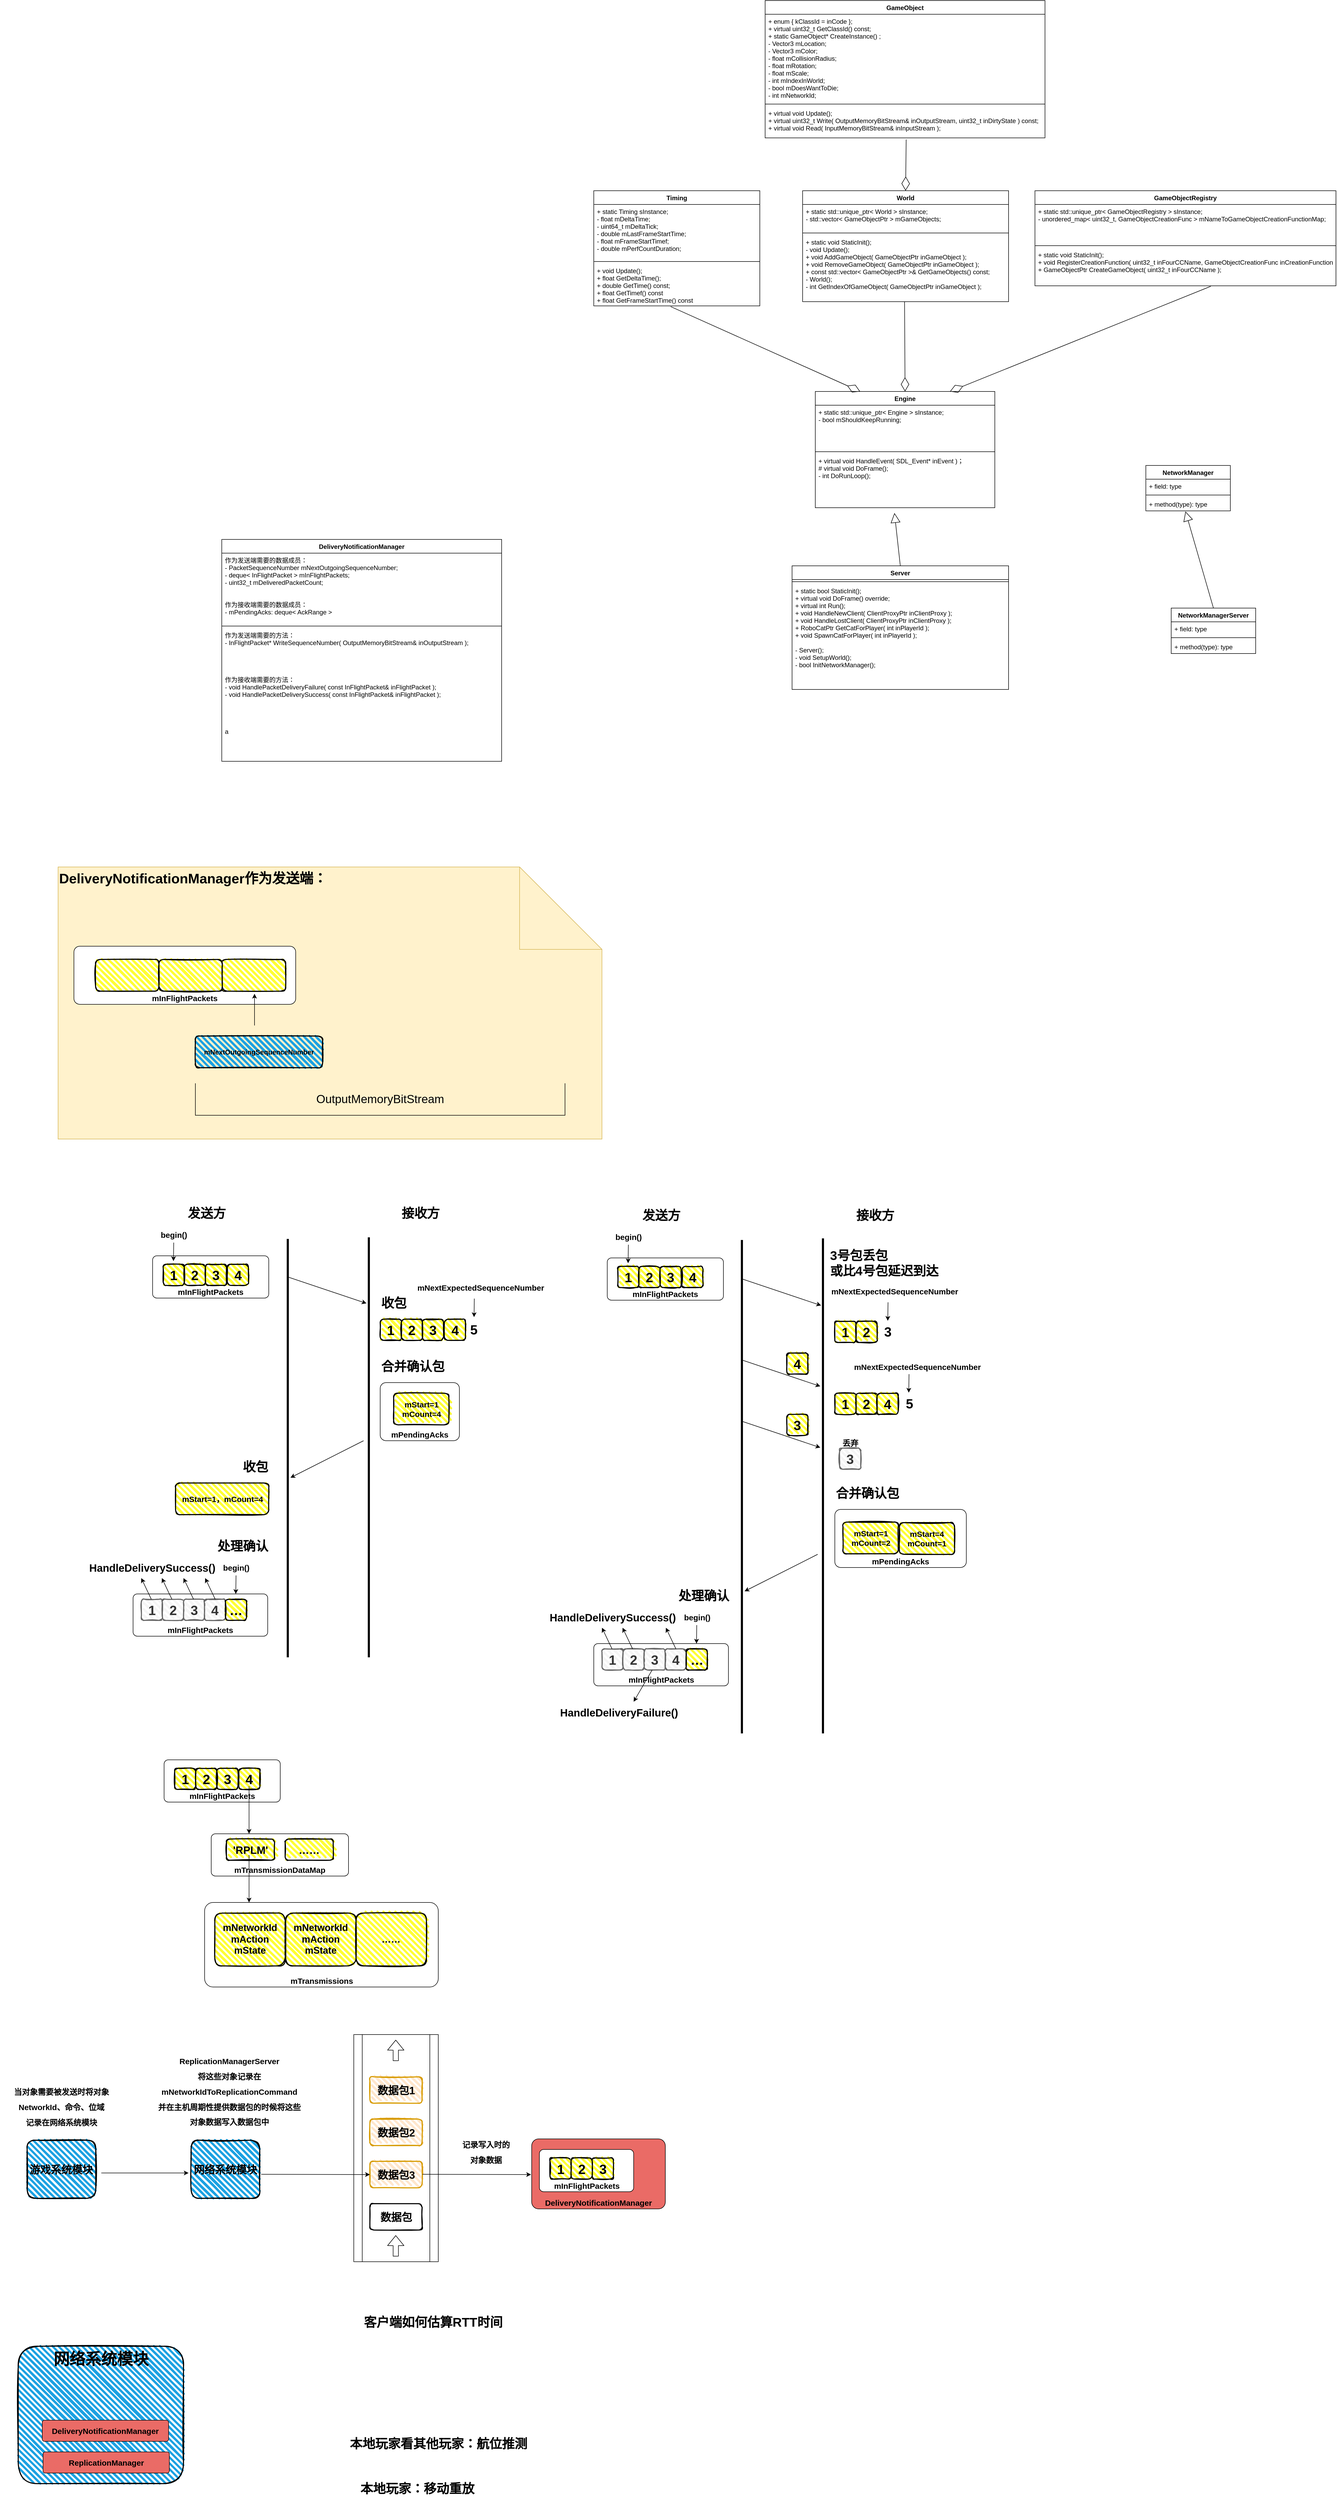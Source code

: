 <mxfile version="14.4.6" type="github">
  <diagram id="xwWjJwD1WTw5GsHI7N3W" name="第 1 页">
    <mxGraphModel dx="2249" dy="1931" grid="1" gridSize="10" guides="1" tooltips="1" connect="1" arrows="1" fold="1" page="1" pageScale="1" pageWidth="827" pageHeight="1169" math="0" shadow="0">
      <root>
        <mxCell id="0" />
        <mxCell id="1" parent="0" />
        <mxCell id="PdD96DAcnEqBJffwbTBB-13" value="&lt;b&gt;&lt;font style=&quot;font-size: 15px&quot;&gt;DeliveryNotificationManager&lt;/font&gt;&lt;/b&gt;" style="rounded=1;arcSize=10;whiteSpace=wrap;html=1;align=center;verticalAlign=bottom;fillColor=#EA6B66;" parent="1" vertex="1">
          <mxGeometry x="696.88" y="3247.5" width="253.12" height="132.5" as="geometry" />
        </mxCell>
        <mxCell id="PdD96DAcnEqBJffwbTBB-2" value="&lt;font size=&quot;1&quot;&gt;&lt;b style=&quot;font-size: 30px&quot;&gt;网络系统模块&lt;/b&gt;&lt;/font&gt;" style="rounded=1;whiteSpace=wrap;html=1;strokeWidth=2;fillWeight=4;hachureGap=8;hachureAngle=45;fillColor=#1ba1e2;sketch=1;verticalAlign=top;" parent="1" vertex="1">
          <mxGeometry x="-275.5" y="3640" width="313" height="260" as="geometry" />
        </mxCell>
        <mxCell id="Xt4sVe_l1dx86Gdtna5e-18" value="&lt;span style=&quot;font-size: 15px&quot;&gt;&lt;b&gt;mPendingAcks&lt;/b&gt;&lt;/span&gt;" style="rounded=1;arcSize=10;whiteSpace=wrap;html=1;align=center;verticalAlign=bottom;" parent="1" vertex="1">
          <mxGeometry x="410" y="1816" width="150" height="110" as="geometry" />
        </mxCell>
        <mxCell id="Xt4sVe_l1dx86Gdtna5e-12" value="&lt;b&gt;&lt;font style=&quot;font-size: 15px&quot;&gt;mInFlightPackets&lt;/font&gt;&lt;/b&gt;" style="rounded=1;arcSize=10;whiteSpace=wrap;html=1;align=center;verticalAlign=bottom;" parent="1" vertex="1">
          <mxGeometry x="-21" y="1576" width="220" height="80" as="geometry" />
        </mxCell>
        <mxCell id="F7iGhUbM-gdQp5Ccjbes-24" value="&lt;font style=&quot;font-size: 26px&quot;&gt;&lt;span style=&quot;font-weight: 700 ; text-align: center&quot;&gt;&lt;font style=&quot;font-size: 26px&quot;&gt;DeliveryNotificationManager作为&lt;/font&gt;&lt;/span&gt;&lt;b&gt;&lt;font style=&quot;font-size: 26px&quot;&gt;发送端：&lt;/font&gt;&lt;/b&gt;&lt;/font&gt;" style="shape=note;size=156;whiteSpace=wrap;html=1;fillColor=#fff2cc;strokeColor=#d6b656;verticalAlign=top;align=left;" parent="1" vertex="1">
          <mxGeometry x="-200" y="840" width="1030" height="515" as="geometry" />
        </mxCell>
        <mxCell id="F7iGhUbM-gdQp5Ccjbes-21" value="&lt;b&gt;&lt;font style=&quot;font-size: 15px&quot;&gt;mInFlightPackets&lt;/font&gt;&lt;/b&gt;" style="rounded=1;arcSize=10;whiteSpace=wrap;html=1;align=center;verticalAlign=bottom;" parent="1" vertex="1">
          <mxGeometry x="-170" y="990" width="420" height="110" as="geometry" />
        </mxCell>
        <mxCell id="F7iGhUbM-gdQp5Ccjbes-1" value="DeliveryNotificationManager" style="swimlane;fontStyle=1;align=center;verticalAlign=top;childLayout=stackLayout;horizontal=1;startSize=26;horizontalStack=0;resizeParent=1;resizeParentMax=0;resizeLast=0;collapsible=1;marginBottom=0;" parent="1" vertex="1">
          <mxGeometry x="110" y="220" width="530" height="420" as="geometry">
            <mxRectangle x="110" y="260" width="190" height="26" as="alternateBounds" />
          </mxGeometry>
        </mxCell>
        <mxCell id="F7iGhUbM-gdQp5Ccjbes-2" value="作为发送端需要的数据成员：&#xa;- PacketSequenceNumber mNextOutgoingSequenceNumber;&#xa;- deque&lt; InFlightPacket &gt; mInFlightPackets;&#xa;- uint32_t  mDeliveredPacketCount;&#xa;&#xa;&#xa;作为接收端需要的数据成员：&#xa;- mPendingAcks: deque&lt; AckRange &gt;" style="text;strokeColor=none;fillColor=none;align=left;verticalAlign=top;spacingLeft=4;spacingRight=4;overflow=hidden;rotatable=0;points=[[0,0.5],[1,0.5]];portConstraint=eastwest;" parent="F7iGhUbM-gdQp5Ccjbes-1" vertex="1">
          <mxGeometry y="26" width="530" height="134" as="geometry" />
        </mxCell>
        <mxCell id="F7iGhUbM-gdQp5Ccjbes-3" value="" style="line;strokeWidth=1;fillColor=none;align=left;verticalAlign=middle;spacingTop=-1;spacingLeft=3;spacingRight=3;rotatable=0;labelPosition=right;points=[];portConstraint=eastwest;" parent="F7iGhUbM-gdQp5Ccjbes-1" vertex="1">
          <mxGeometry y="160" width="530" height="8" as="geometry" />
        </mxCell>
        <mxCell id="F7iGhUbM-gdQp5Ccjbes-4" value="作为发送端需要的方法：&#xa;- InFlightPacket*  WriteSequenceNumber( OutputMemoryBitStream&amp; inOutputStream );&#xa;&#xa;&#xa;&#xa;&#xa;作为接收端需要的方法：&#xa;- void    HandlePacketDeliveryFailure( const InFlightPacket&amp; inFlightPacket );&#xa;- void HandlePacketDeliverySuccess( const InFlightPacket&amp; inFlightPacket );&#xa;&#xa;&#xa;&#xa;&#xa;a" style="text;strokeColor=none;fillColor=none;align=left;verticalAlign=top;spacingLeft=4;spacingRight=4;overflow=hidden;rotatable=0;points=[[0,0.5],[1,0.5]];portConstraint=eastwest;" parent="F7iGhUbM-gdQp5Ccjbes-1" vertex="1">
          <mxGeometry y="168" width="530" height="252" as="geometry" />
        </mxCell>
        <mxCell id="F7iGhUbM-gdQp5Ccjbes-9" value="&lt;b&gt;&lt;font style=&quot;font-size: 13px&quot;&gt;mNextOutgoingSequenceNumber&lt;/font&gt;&lt;/b&gt;" style="rounded=1;whiteSpace=wrap;html=1;strokeWidth=2;fillWeight=4;hachureGap=8;hachureAngle=45;fillColor=#1ba1e2;sketch=1;" parent="1" vertex="1">
          <mxGeometry x="60" y="1160" width="241" height="60" as="geometry" />
        </mxCell>
        <mxCell id="F7iGhUbM-gdQp5Ccjbes-10" value="&lt;font style=&quot;font-size: 22px&quot;&gt;OutputMemoryBitStream&lt;/font&gt;" style="shape=partialRectangle;whiteSpace=wrap;html=1;bottom=1;right=1;left=1;top=0;fillColor=none;routingCenterX=-0.5;" parent="1" vertex="1">
          <mxGeometry x="60" y="1250" width="700" height="60" as="geometry" />
        </mxCell>
        <mxCell id="F7iGhUbM-gdQp5Ccjbes-12" value="" style="endArrow=classic;html=1;" parent="1" edge="1">
          <mxGeometry width="50" height="50" relative="1" as="geometry">
            <mxPoint x="172" y="1140" as="sourcePoint" />
            <mxPoint x="172" y="1080" as="targetPoint" />
          </mxGeometry>
        </mxCell>
        <mxCell id="F7iGhUbM-gdQp5Ccjbes-13" value="" style="rounded=1;whiteSpace=wrap;html=1;strokeWidth=2;fillWeight=4;hachureGap=8;hachureAngle=45;sketch=1;fillColor=#FFFF33;" parent="1" vertex="1">
          <mxGeometry x="111" y="1015" width="120" height="60" as="geometry" />
        </mxCell>
        <mxCell id="F7iGhUbM-gdQp5Ccjbes-14" value="" style="rounded=1;whiteSpace=wrap;html=1;strokeWidth=2;fillWeight=4;hachureGap=8;hachureAngle=45;sketch=1;fillColor=#FFFF33;" parent="1" vertex="1">
          <mxGeometry x="-9" y="1015" width="120" height="60" as="geometry" />
        </mxCell>
        <mxCell id="F7iGhUbM-gdQp5Ccjbes-15" value="" style="rounded=1;whiteSpace=wrap;html=1;strokeWidth=2;fillWeight=4;hachureGap=8;hachureAngle=45;sketch=1;fillColor=#FFFF33;" parent="1" vertex="1">
          <mxGeometry x="-129" y="1015" width="120" height="60" as="geometry" />
        </mxCell>
        <mxCell id="Xt4sVe_l1dx86Gdtna5e-4" value="&lt;b&gt;&lt;font style=&quot;font-size: 25px&quot;&gt;1&lt;/font&gt;&lt;/b&gt;" style="rounded=1;whiteSpace=wrap;html=1;strokeWidth=2;fillWeight=4;hachureGap=8;hachureAngle=45;sketch=1;fillColor=#FFFF33;" parent="1" vertex="1">
          <mxGeometry x="-1" y="1592" width="40" height="40" as="geometry" />
        </mxCell>
        <mxCell id="Xt4sVe_l1dx86Gdtna5e-9" value="&lt;b&gt;&lt;font style=&quot;font-size: 25px&quot;&gt;2&lt;/font&gt;&lt;/b&gt;" style="rounded=1;whiteSpace=wrap;html=1;strokeWidth=2;fillWeight=4;hachureGap=8;hachureAngle=45;sketch=1;fillColor=#FFFF33;" parent="1" vertex="1">
          <mxGeometry x="39" y="1592" width="40" height="40" as="geometry" />
        </mxCell>
        <mxCell id="Xt4sVe_l1dx86Gdtna5e-10" value="&lt;b&gt;&lt;font style=&quot;font-size: 25px&quot;&gt;3&lt;/font&gt;&lt;/b&gt;" style="rounded=1;whiteSpace=wrap;html=1;strokeWidth=2;fillWeight=4;hachureGap=8;hachureAngle=45;sketch=1;fillColor=#FFFF33;" parent="1" vertex="1">
          <mxGeometry x="79" y="1592" width="40" height="40" as="geometry" />
        </mxCell>
        <mxCell id="Xt4sVe_l1dx86Gdtna5e-11" value="&lt;b&gt;&lt;font style=&quot;font-size: 25px&quot;&gt;4&lt;/font&gt;&lt;/b&gt;" style="rounded=1;whiteSpace=wrap;html=1;strokeWidth=2;fillWeight=4;hachureGap=8;hachureAngle=45;sketch=1;fillColor=#FFFF33;" parent="1" vertex="1">
          <mxGeometry x="120.5" y="1592" width="40" height="40" as="geometry" />
        </mxCell>
        <mxCell id="Xt4sVe_l1dx86Gdtna5e-17" value="&lt;b&gt;&lt;font style=&quot;font-size: 15px&quot;&gt;mStart=1&lt;br&gt;mCount=4&lt;/font&gt;&lt;/b&gt;" style="rounded=1;whiteSpace=wrap;html=1;strokeWidth=2;fillWeight=4;hachureGap=8;hachureAngle=45;sketch=1;fillColor=#FFFF33;" parent="1" vertex="1">
          <mxGeometry x="435.5" y="1836" width="104.5" height="60" as="geometry" />
        </mxCell>
        <mxCell id="Xt4sVe_l1dx86Gdtna5e-21" value="" style="line;strokeWidth=4;direction=south;html=1;perimeter=backbonePerimeter;points=[];outlineConnect=0;" parent="1" vertex="1">
          <mxGeometry x="383.5" y="1541" width="10" height="795" as="geometry" />
        </mxCell>
        <mxCell id="Xt4sVe_l1dx86Gdtna5e-22" value="收包" style="text;strokeColor=none;fillColor=none;html=1;fontSize=24;fontStyle=1;verticalAlign=middle;align=left;" parent="1" vertex="1">
          <mxGeometry x="410" y="1646" width="150" height="40" as="geometry" />
        </mxCell>
        <mxCell id="Xt4sVe_l1dx86Gdtna5e-23" value="合并确认包" style="text;strokeColor=none;fillColor=none;html=1;fontSize=24;fontStyle=1;verticalAlign=middle;align=left;" parent="1" vertex="1">
          <mxGeometry x="410" y="1766" width="150" height="40" as="geometry" />
        </mxCell>
        <mxCell id="Xt4sVe_l1dx86Gdtna5e-26" value="&lt;b&gt;&lt;font style=&quot;font-size: 15px&quot;&gt;mInFlightPackets&lt;/font&gt;&lt;/b&gt;" style="rounded=1;arcSize=10;whiteSpace=wrap;html=1;align=center;verticalAlign=bottom;" parent="1" vertex="1">
          <mxGeometry x="-58" y="2216" width="255" height="80" as="geometry" />
        </mxCell>
        <mxCell id="Xt4sVe_l1dx86Gdtna5e-27" value="&lt;b&gt;&lt;font style=&quot;font-size: 25px&quot;&gt;1&lt;/font&gt;&lt;/b&gt;" style="rounded=1;whiteSpace=wrap;html=1;strokeWidth=2;fillWeight=4;hachureGap=8;hachureAngle=45;sketch=1;fillColor=#f5f5f5;strokeColor=#666666;fontColor=#333333;" parent="1" vertex="1">
          <mxGeometry x="-42.5" y="2226" width="40" height="40" as="geometry" />
        </mxCell>
        <mxCell id="Xt4sVe_l1dx86Gdtna5e-28" value="&lt;b&gt;&lt;font style=&quot;font-size: 25px&quot;&gt;2&lt;/font&gt;&lt;/b&gt;" style="rounded=1;whiteSpace=wrap;html=1;strokeWidth=2;fillWeight=4;hachureGap=8;hachureAngle=45;sketch=1;fillColor=#f5f5f5;strokeColor=#666666;fontColor=#333333;" parent="1" vertex="1">
          <mxGeometry x="-2.5" y="2226" width="40" height="40" as="geometry" />
        </mxCell>
        <mxCell id="Xt4sVe_l1dx86Gdtna5e-29" value="&lt;b&gt;&lt;font style=&quot;font-size: 25px&quot;&gt;3&lt;/font&gt;&lt;/b&gt;" style="rounded=1;whiteSpace=wrap;html=1;strokeWidth=2;fillWeight=4;hachureGap=8;hachureAngle=45;sketch=1;fillColor=#f5f5f5;strokeColor=#666666;fontColor=#333333;" parent="1" vertex="1">
          <mxGeometry x="37.5" y="2226" width="40" height="40" as="geometry" />
        </mxCell>
        <mxCell id="Xt4sVe_l1dx86Gdtna5e-30" value="&lt;b&gt;&lt;font style=&quot;font-size: 25px&quot;&gt;4&lt;/font&gt;&lt;/b&gt;" style="rounded=1;whiteSpace=wrap;html=1;strokeWidth=2;fillWeight=4;hachureGap=8;hachureAngle=45;sketch=1;fillColor=#f5f5f5;strokeColor=#666666;fontColor=#333333;" parent="1" vertex="1">
          <mxGeometry x="77" y="2226" width="40" height="40" as="geometry" />
        </mxCell>
        <mxCell id="Xt4sVe_l1dx86Gdtna5e-31" value="" style="endArrow=classic;html=1;" parent="1" edge="1">
          <mxGeometry width="50" height="50" relative="1" as="geometry">
            <mxPoint x="19" y="1551" as="sourcePoint" />
            <mxPoint x="18.5" y="1586" as="targetPoint" />
          </mxGeometry>
        </mxCell>
        <mxCell id="Xt4sVe_l1dx86Gdtna5e-32" value="&lt;font style=&quot;font-size: 15px;&quot;&gt;begin()&lt;/font&gt;" style="text;strokeColor=none;fillColor=none;html=1;fontSize=15;fontStyle=1;verticalAlign=middle;align=center;" parent="1" vertex="1">
          <mxGeometry x="-9.25" y="1526" width="56.5" height="20" as="geometry" />
        </mxCell>
        <mxCell id="Xt4sVe_l1dx86Gdtna5e-35" value="&lt;font style=&quot;font-size: 20px&quot;&gt;HandleDeliverySuccess()&lt;/font&gt;" style="text;strokeColor=none;fillColor=none;html=1;fontSize=20;fontStyle=1;verticalAlign=middle;align=center;" parent="1" vertex="1">
          <mxGeometry x="-142.5" y="2146" width="240" height="40" as="geometry" />
        </mxCell>
        <mxCell id="Xt4sVe_l1dx86Gdtna5e-39" value="收包" style="text;strokeColor=none;fillColor=none;html=1;fontSize=24;fontStyle=1;verticalAlign=middle;align=right;" parent="1" vertex="1">
          <mxGeometry x="49" y="1956" width="150" height="40" as="geometry" />
        </mxCell>
        <mxCell id="Xt4sVe_l1dx86Gdtna5e-40" value="处理确认" style="text;strokeColor=none;fillColor=none;html=1;fontSize=24;fontStyle=1;verticalAlign=middle;align=right;" parent="1" vertex="1">
          <mxGeometry x="49" y="2106" width="150" height="40" as="geometry" />
        </mxCell>
        <mxCell id="Xt4sVe_l1dx86Gdtna5e-41" value="&lt;b&gt;&lt;font style=&quot;font-size: 25px&quot;&gt;…&lt;/font&gt;&lt;/b&gt;" style="rounded=1;whiteSpace=wrap;html=1;strokeWidth=2;fillWeight=4;hachureGap=8;hachureAngle=45;sketch=1;fillColor=#FFFF33;" parent="1" vertex="1">
          <mxGeometry x="117" y="2226" width="40" height="40" as="geometry" />
        </mxCell>
        <mxCell id="Xt4sVe_l1dx86Gdtna5e-44" value="" style="line;strokeWidth=4;direction=south;html=1;perimeter=backbonePerimeter;points=[];outlineConnect=0;" parent="1" vertex="1">
          <mxGeometry x="230" y="1546" width="10" height="790" as="geometry" />
        </mxCell>
        <mxCell id="Xt4sVe_l1dx86Gdtna5e-45" value="&lt;b&gt;&lt;font style=&quot;font-size: 25px&quot;&gt;1&lt;/font&gt;&lt;/b&gt;" style="rounded=1;whiteSpace=wrap;html=1;strokeWidth=2;fillWeight=4;hachureGap=8;hachureAngle=45;sketch=1;fillColor=#FFFF33;" parent="1" vertex="1">
          <mxGeometry x="410" y="1696" width="40" height="40" as="geometry" />
        </mxCell>
        <mxCell id="Xt4sVe_l1dx86Gdtna5e-46" value="&lt;b&gt;&lt;font style=&quot;font-size: 25px&quot;&gt;2&lt;/font&gt;&lt;/b&gt;" style="rounded=1;whiteSpace=wrap;html=1;strokeWidth=2;fillWeight=4;hachureGap=8;hachureAngle=45;sketch=1;fillColor=#FFFF33;" parent="1" vertex="1">
          <mxGeometry x="450" y="1696" width="40" height="40" as="geometry" />
        </mxCell>
        <mxCell id="Xt4sVe_l1dx86Gdtna5e-47" value="&lt;b&gt;&lt;font style=&quot;font-size: 25px&quot;&gt;3&lt;/font&gt;&lt;/b&gt;" style="rounded=1;whiteSpace=wrap;html=1;strokeWidth=2;fillWeight=4;hachureGap=8;hachureAngle=45;sketch=1;fillColor=#FFFF33;" parent="1" vertex="1">
          <mxGeometry x="490" y="1696" width="40" height="40" as="geometry" />
        </mxCell>
        <mxCell id="Xt4sVe_l1dx86Gdtna5e-48" value="&lt;b&gt;&lt;font style=&quot;font-size: 25px&quot;&gt;4&lt;/font&gt;&lt;/b&gt;" style="rounded=1;whiteSpace=wrap;html=1;strokeWidth=2;fillWeight=4;hachureGap=8;hachureAngle=45;sketch=1;fillColor=#FFFF33;" parent="1" vertex="1">
          <mxGeometry x="531.5" y="1696" width="40" height="40" as="geometry" />
        </mxCell>
        <mxCell id="Xt4sVe_l1dx86Gdtna5e-49" value="&lt;b&gt;&lt;font style=&quot;font-size: 15px&quot;&gt;mStart=1，mCount=4&lt;/font&gt;&lt;/b&gt;" style="rounded=1;whiteSpace=wrap;html=1;strokeWidth=2;fillWeight=4;hachureGap=8;hachureAngle=45;sketch=1;fillColor=#FFFF33;" parent="1" vertex="1">
          <mxGeometry x="22.5" y="2006" width="176.5" height="60" as="geometry" />
        </mxCell>
        <mxCell id="Xt4sVe_l1dx86Gdtna5e-53" value="" style="endArrow=classic;html=1;" parent="1" edge="1">
          <mxGeometry width="50" height="50" relative="1" as="geometry">
            <mxPoint x="137" y="2181" as="sourcePoint" />
            <mxPoint x="136.5" y="2216" as="targetPoint" />
          </mxGeometry>
        </mxCell>
        <mxCell id="Xt4sVe_l1dx86Gdtna5e-54" value="&lt;font style=&quot;font-size: 15px;&quot;&gt;begin()&lt;/font&gt;" style="text;strokeColor=none;fillColor=none;html=1;fontSize=15;fontStyle=1;verticalAlign=middle;align=center;" parent="1" vertex="1">
          <mxGeometry x="108.75" y="2156" width="56.5" height="20" as="geometry" />
        </mxCell>
        <mxCell id="Xt4sVe_l1dx86Gdtna5e-56" value="" style="endArrow=classic;html=1;fontSize=20;" parent="1" edge="1">
          <mxGeometry width="50" height="50" relative="1" as="geometry">
            <mxPoint x="15.5" y="2226" as="sourcePoint" />
            <mxPoint x="-3.5" y="2186" as="targetPoint" />
          </mxGeometry>
        </mxCell>
        <mxCell id="Xt4sVe_l1dx86Gdtna5e-57" value="" style="endArrow=classic;html=1;fontSize=20;" parent="1" edge="1">
          <mxGeometry width="50" height="50" relative="1" as="geometry">
            <mxPoint x="-23.5" y="2226" as="sourcePoint" />
            <mxPoint x="-42.5" y="2186" as="targetPoint" />
          </mxGeometry>
        </mxCell>
        <mxCell id="Xt4sVe_l1dx86Gdtna5e-58" value="" style="endArrow=classic;html=1;fontSize=20;" parent="1" edge="1">
          <mxGeometry width="50" height="50" relative="1" as="geometry">
            <mxPoint x="97.5" y="2226" as="sourcePoint" />
            <mxPoint x="78.5" y="2186" as="targetPoint" />
          </mxGeometry>
        </mxCell>
        <mxCell id="Xt4sVe_l1dx86Gdtna5e-59" value="" style="endArrow=classic;html=1;fontSize=20;" parent="1" edge="1">
          <mxGeometry width="50" height="50" relative="1" as="geometry">
            <mxPoint x="56.5" y="2226" as="sourcePoint" />
            <mxPoint x="37.5" y="2186" as="targetPoint" />
          </mxGeometry>
        </mxCell>
        <mxCell id="Xt4sVe_l1dx86Gdtna5e-60" value="" style="endArrow=classic;html=1;fontSize=20;" parent="1" edge="1">
          <mxGeometry width="50" height="50" relative="1" as="geometry">
            <mxPoint x="235" y="1616" as="sourcePoint" />
            <mxPoint x="384" y="1666" as="targetPoint" />
          </mxGeometry>
        </mxCell>
        <mxCell id="Xt4sVe_l1dx86Gdtna5e-61" value="" style="endArrow=classic;html=1;fontSize=20;" parent="1" edge="1">
          <mxGeometry width="50" height="50" relative="1" as="geometry">
            <mxPoint x="378.5" y="1926" as="sourcePoint" />
            <mxPoint x="240" y="1996" as="targetPoint" />
          </mxGeometry>
        </mxCell>
        <mxCell id="lGhZPmtYl1ayzd3PvL26-1" value="发送方" style="text;strokeColor=none;fillColor=none;html=1;fontSize=24;fontStyle=1;verticalAlign=middle;align=center;" parent="1" vertex="1">
          <mxGeometry x="31" y="1476" width="100" height="40" as="geometry" />
        </mxCell>
        <mxCell id="lGhZPmtYl1ayzd3PvL26-3" value="接收方" style="text;strokeColor=none;fillColor=none;html=1;fontSize=24;fontStyle=1;verticalAlign=middle;align=center;" parent="1" vertex="1">
          <mxGeometry x="435.5" y="1476" width="100" height="40" as="geometry" />
        </mxCell>
        <mxCell id="lGhZPmtYl1ayzd3PvL26-4" value="&lt;b&gt;&lt;font style=&quot;font-size: 15px&quot;&gt;mInFlightPackets&lt;/font&gt;&lt;/b&gt;" style="rounded=1;arcSize=10;whiteSpace=wrap;html=1;align=center;verticalAlign=bottom;" parent="1" vertex="1">
          <mxGeometry x="840" y="1580" width="220" height="80" as="geometry" />
        </mxCell>
        <mxCell id="lGhZPmtYl1ayzd3PvL26-5" value="&lt;b&gt;&lt;font style=&quot;font-size: 25px&quot;&gt;1&lt;/font&gt;&lt;/b&gt;" style="rounded=1;whiteSpace=wrap;html=1;strokeWidth=2;fillWeight=4;hachureGap=8;hachureAngle=45;sketch=1;fillColor=#FFFF33;" parent="1" vertex="1">
          <mxGeometry x="860" y="1596" width="40" height="40" as="geometry" />
        </mxCell>
        <mxCell id="lGhZPmtYl1ayzd3PvL26-6" value="&lt;b&gt;&lt;font style=&quot;font-size: 25px&quot;&gt;2&lt;/font&gt;&lt;/b&gt;" style="rounded=1;whiteSpace=wrap;html=1;strokeWidth=2;fillWeight=4;hachureGap=8;hachureAngle=45;sketch=1;fillColor=#FFFF33;" parent="1" vertex="1">
          <mxGeometry x="900" y="1596" width="40" height="40" as="geometry" />
        </mxCell>
        <mxCell id="lGhZPmtYl1ayzd3PvL26-7" value="&lt;b&gt;&lt;font style=&quot;font-size: 25px&quot;&gt;3&lt;/font&gt;&lt;/b&gt;" style="rounded=1;whiteSpace=wrap;html=1;strokeWidth=2;fillWeight=4;hachureGap=8;hachureAngle=45;sketch=1;fillColor=#FFFF33;" parent="1" vertex="1">
          <mxGeometry x="940" y="1596" width="40" height="40" as="geometry" />
        </mxCell>
        <mxCell id="lGhZPmtYl1ayzd3PvL26-8" value="&lt;b&gt;&lt;font style=&quot;font-size: 25px&quot;&gt;4&lt;/font&gt;&lt;/b&gt;" style="rounded=1;whiteSpace=wrap;html=1;strokeWidth=2;fillWeight=4;hachureGap=8;hachureAngle=45;sketch=1;fillColor=#FFFF33;" parent="1" vertex="1">
          <mxGeometry x="981.5" y="1596" width="40" height="40" as="geometry" />
        </mxCell>
        <mxCell id="lGhZPmtYl1ayzd3PvL26-9" value="3号包丢包&lt;br&gt;或比4号包延迟到达" style="text;strokeColor=none;fillColor=none;html=1;fontSize=24;fontStyle=1;verticalAlign=middle;align=left;" parent="1" vertex="1">
          <mxGeometry x="1260" y="1570" width="349" height="40" as="geometry" />
        </mxCell>
        <mxCell id="lGhZPmtYl1ayzd3PvL26-10" value="" style="endArrow=classic;html=1;" parent="1" edge="1">
          <mxGeometry width="50" height="50" relative="1" as="geometry">
            <mxPoint x="880" y="1555" as="sourcePoint" />
            <mxPoint x="879.5" y="1590" as="targetPoint" />
          </mxGeometry>
        </mxCell>
        <mxCell id="lGhZPmtYl1ayzd3PvL26-11" value="&lt;font style=&quot;font-size: 15px;&quot;&gt;begin()&lt;/font&gt;" style="text;strokeColor=none;fillColor=none;html=1;fontSize=15;fontStyle=1;verticalAlign=middle;align=center;" parent="1" vertex="1">
          <mxGeometry x="851.75" y="1530" width="56.5" height="20" as="geometry" />
        </mxCell>
        <mxCell id="lGhZPmtYl1ayzd3PvL26-12" value="&lt;b&gt;&lt;font style=&quot;font-size: 25px&quot;&gt;1&lt;/font&gt;&lt;/b&gt;" style="rounded=1;whiteSpace=wrap;html=1;strokeWidth=2;fillWeight=4;hachureGap=8;hachureAngle=45;sketch=1;fillColor=#FFFF33;" parent="1" vertex="1">
          <mxGeometry x="1271" y="1700" width="40" height="40" as="geometry" />
        </mxCell>
        <mxCell id="lGhZPmtYl1ayzd3PvL26-13" value="&lt;b&gt;&lt;font style=&quot;font-size: 25px&quot;&gt;2&lt;/font&gt;&lt;/b&gt;" style="rounded=1;whiteSpace=wrap;html=1;strokeWidth=2;fillWeight=4;hachureGap=8;hachureAngle=45;sketch=1;fillColor=#FFFF33;" parent="1" vertex="1">
          <mxGeometry x="1311" y="1700" width="40" height="40" as="geometry" />
        </mxCell>
        <mxCell id="lGhZPmtYl1ayzd3PvL26-16" value="" style="endArrow=classic;html=1;fontSize=20;" parent="1" edge="1">
          <mxGeometry width="50" height="50" relative="1" as="geometry">
            <mxPoint x="1096" y="1620" as="sourcePoint" />
            <mxPoint x="1245" y="1670" as="targetPoint" />
          </mxGeometry>
        </mxCell>
        <mxCell id="lGhZPmtYl1ayzd3PvL26-17" value="发送方" style="text;strokeColor=none;fillColor=none;html=1;fontSize=24;fontStyle=1;verticalAlign=middle;align=center;" parent="1" vertex="1">
          <mxGeometry x="892" y="1480" width="100" height="40" as="geometry" />
        </mxCell>
        <mxCell id="lGhZPmtYl1ayzd3PvL26-18" value="接收方" style="text;strokeColor=none;fillColor=none;html=1;fontSize=24;fontStyle=1;verticalAlign=middle;align=center;" parent="1" vertex="1">
          <mxGeometry x="1296.5" y="1480" width="100" height="40" as="geometry" />
        </mxCell>
        <mxCell id="lGhZPmtYl1ayzd3PvL26-19" value="" style="line;strokeWidth=4;direction=south;html=1;perimeter=backbonePerimeter;points=[];outlineConnect=0;" parent="1" vertex="1">
          <mxGeometry x="230" y="1544" width="10" height="790" as="geometry" />
        </mxCell>
        <mxCell id="lGhZPmtYl1ayzd3PvL26-20" value="" style="line;strokeWidth=4;direction=south;html=1;perimeter=backbonePerimeter;points=[];outlineConnect=0;" parent="1" vertex="1">
          <mxGeometry x="1243.5" y="1543" width="10" height="937" as="geometry" />
        </mxCell>
        <mxCell id="lGhZPmtYl1ayzd3PvL26-21" value="" style="line;strokeWidth=4;direction=south;html=1;perimeter=backbonePerimeter;points=[];outlineConnect=0;" parent="1" vertex="1">
          <mxGeometry x="1090" y="1546" width="10" height="934" as="geometry" />
        </mxCell>
        <mxCell id="lGhZPmtYl1ayzd3PvL26-24" value="" style="endArrow=classic;html=1;" parent="1" edge="1">
          <mxGeometry width="50" height="50" relative="1" as="geometry">
            <mxPoint x="588.25" y="1657" as="sourcePoint" />
            <mxPoint x="587.75" y="1692" as="targetPoint" />
          </mxGeometry>
        </mxCell>
        <mxCell id="lGhZPmtYl1ayzd3PvL26-25" value="&lt;font style=&quot;font-size: 15px&quot;&gt;mNextExpectedSequenceNumber&lt;/font&gt;" style="text;strokeColor=none;fillColor=none;html=1;fontSize=15;fontStyle=1;verticalAlign=middle;align=center;" parent="1" vertex="1">
          <mxGeometry x="470" y="1616" width="260" height="40" as="geometry" />
        </mxCell>
        <mxCell id="lGhZPmtYl1ayzd3PvL26-27" value="&lt;font style=&quot;font-size: 25px&quot;&gt;5&lt;/font&gt;" style="text;strokeColor=none;fillColor=none;html=1;fontSize=24;fontStyle=1;verticalAlign=middle;align=center;dashed=1;" parent="1" vertex="1">
          <mxGeometry x="571.5" y="1703" width="30" height="26" as="geometry" />
        </mxCell>
        <mxCell id="lGhZPmtYl1ayzd3PvL26-28" value="" style="endArrow=classic;html=1;" parent="1" edge="1">
          <mxGeometry width="50" height="50" relative="1" as="geometry">
            <mxPoint x="1371.75" y="1664" as="sourcePoint" />
            <mxPoint x="1371.25" y="1699" as="targetPoint" />
          </mxGeometry>
        </mxCell>
        <mxCell id="lGhZPmtYl1ayzd3PvL26-29" value="&lt;font style=&quot;font-size: 15px&quot;&gt;mNextExpectedSequenceNumber&lt;/font&gt;" style="text;strokeColor=none;fillColor=none;html=1;fontSize=15;fontStyle=1;verticalAlign=middle;align=center;" parent="1" vertex="1">
          <mxGeometry x="1253.5" y="1623" width="260" height="40" as="geometry" />
        </mxCell>
        <mxCell id="lGhZPmtYl1ayzd3PvL26-30" value="&lt;font style=&quot;font-size: 25px&quot;&gt;3&lt;/font&gt;" style="text;strokeColor=none;fillColor=none;html=1;fontSize=24;fontStyle=1;verticalAlign=middle;align=center;dashed=1;" parent="1" vertex="1">
          <mxGeometry x="1356" y="1707" width="30" height="26" as="geometry" />
        </mxCell>
        <mxCell id="lGhZPmtYl1ayzd3PvL26-31" value="" style="endArrow=classic;html=1;fontSize=20;" parent="1" edge="1">
          <mxGeometry width="50" height="50" relative="1" as="geometry">
            <mxPoint x="1094.5" y="1773" as="sourcePoint" />
            <mxPoint x="1243.5" y="1823" as="targetPoint" />
          </mxGeometry>
        </mxCell>
        <mxCell id="lGhZPmtYl1ayzd3PvL26-32" value="&lt;b&gt;&lt;font style=&quot;font-size: 25px&quot;&gt;4&lt;/font&gt;&lt;/b&gt;" style="rounded=1;whiteSpace=wrap;html=1;strokeWidth=2;fillWeight=4;hachureGap=8;hachureAngle=45;sketch=1;fillColor=#FFFF33;" parent="1" vertex="1">
          <mxGeometry x="1180" y="1760" width="40" height="40" as="geometry" />
        </mxCell>
        <mxCell id="lGhZPmtYl1ayzd3PvL26-33" value="&lt;b&gt;&lt;font style=&quot;font-size: 25px&quot;&gt;1&lt;/font&gt;&lt;/b&gt;" style="rounded=1;whiteSpace=wrap;html=1;strokeWidth=2;fillWeight=4;hachureGap=8;hachureAngle=45;sketch=1;fillColor=#FFFF33;" parent="1" vertex="1">
          <mxGeometry x="1271" y="1836" width="40" height="40" as="geometry" />
        </mxCell>
        <mxCell id="lGhZPmtYl1ayzd3PvL26-34" value="&lt;b&gt;&lt;font style=&quot;font-size: 25px&quot;&gt;2&lt;/font&gt;&lt;/b&gt;" style="rounded=1;whiteSpace=wrap;html=1;strokeWidth=2;fillWeight=4;hachureGap=8;hachureAngle=45;sketch=1;fillColor=#FFFF33;" parent="1" vertex="1">
          <mxGeometry x="1311" y="1836" width="40" height="40" as="geometry" />
        </mxCell>
        <mxCell id="lGhZPmtYl1ayzd3PvL26-36" value="&lt;b&gt;&lt;font style=&quot;font-size: 25px&quot;&gt;4&lt;/font&gt;&lt;/b&gt;" style="rounded=1;whiteSpace=wrap;html=1;strokeWidth=2;fillWeight=4;hachureGap=8;hachureAngle=45;sketch=1;fillColor=#FFFF33;" parent="1" vertex="1">
          <mxGeometry x="1351" y="1836" width="40" height="40" as="geometry" />
        </mxCell>
        <mxCell id="lGhZPmtYl1ayzd3PvL26-37" value="" style="endArrow=classic;html=1;" parent="1" edge="1">
          <mxGeometry width="50" height="50" relative="1" as="geometry">
            <mxPoint x="1411.5" y="1800" as="sourcePoint" />
            <mxPoint x="1411" y="1835" as="targetPoint" />
          </mxGeometry>
        </mxCell>
        <mxCell id="lGhZPmtYl1ayzd3PvL26-38" value="&lt;font style=&quot;font-size: 15px&quot;&gt;mNextExpectedSequenceNumber&lt;/font&gt;" style="text;strokeColor=none;fillColor=none;html=1;fontSize=15;fontStyle=1;verticalAlign=middle;align=center;" parent="1" vertex="1">
          <mxGeometry x="1296.5" y="1766" width="260" height="40" as="geometry" />
        </mxCell>
        <mxCell id="lGhZPmtYl1ayzd3PvL26-39" value="&lt;font style=&quot;font-size: 25px&quot;&gt;5&lt;/font&gt;" style="text;strokeColor=none;fillColor=none;html=1;fontSize=24;fontStyle=1;verticalAlign=middle;align=center;dashed=1;" parent="1" vertex="1">
          <mxGeometry x="1396.5" y="1843" width="30" height="26" as="geometry" />
        </mxCell>
        <mxCell id="lGhZPmtYl1ayzd3PvL26-40" value="" style="endArrow=classic;html=1;fontSize=20;" parent="1" edge="1">
          <mxGeometry width="50" height="50" relative="1" as="geometry">
            <mxPoint x="1094.5" y="1889" as="sourcePoint" />
            <mxPoint x="1243.5" y="1939" as="targetPoint" />
          </mxGeometry>
        </mxCell>
        <mxCell id="lGhZPmtYl1ayzd3PvL26-41" value="&lt;b&gt;&lt;font style=&quot;font-size: 25px&quot;&gt;3&lt;/font&gt;&lt;/b&gt;" style="rounded=1;whiteSpace=wrap;html=1;strokeWidth=2;fillWeight=4;hachureGap=8;hachureAngle=45;sketch=1;fillColor=#FFFF33;" parent="1" vertex="1">
          <mxGeometry x="1180" y="1876" width="40" height="40" as="geometry" />
        </mxCell>
        <mxCell id="lGhZPmtYl1ayzd3PvL26-42" value="&lt;b&gt;&lt;font style=&quot;font-size: 25px&quot;&gt;3&lt;/font&gt;&lt;/b&gt;" style="rounded=1;whiteSpace=wrap;html=1;strokeWidth=2;fillWeight=4;hachureGap=8;hachureAngle=45;sketch=1;fillColor=#f5f5f5;strokeColor=#666666;fontColor=#333333;" parent="1" vertex="1">
          <mxGeometry x="1280" y="1940" width="40" height="40" as="geometry" />
        </mxCell>
        <mxCell id="lGhZPmtYl1ayzd3PvL26-43" value="&lt;font style=&quot;font-size: 15px&quot;&gt;丢弃&lt;/font&gt;" style="text;strokeColor=none;fillColor=none;html=1;fontSize=15;fontStyle=1;verticalAlign=middle;align=center;" parent="1" vertex="1">
          <mxGeometry x="1271.75" y="1920" width="56.5" height="20" as="geometry" />
        </mxCell>
        <mxCell id="lGhZPmtYl1ayzd3PvL26-44" value="&lt;span style=&quot;font-size: 15px&quot;&gt;&lt;b&gt;mPendingAcks&lt;/b&gt;&lt;/span&gt;" style="rounded=1;arcSize=10;whiteSpace=wrap;html=1;align=center;verticalAlign=bottom;" parent="1" vertex="1">
          <mxGeometry x="1271" y="2056" width="249" height="110" as="geometry" />
        </mxCell>
        <mxCell id="lGhZPmtYl1ayzd3PvL26-46" value="合并确认包" style="text;strokeColor=none;fillColor=none;html=1;fontSize=24;fontStyle=1;verticalAlign=middle;align=left;" parent="1" vertex="1">
          <mxGeometry x="1271" y="2006" width="150" height="40" as="geometry" />
        </mxCell>
        <mxCell id="lGhZPmtYl1ayzd3PvL26-47" value="&lt;b&gt;&lt;font style=&quot;font-size: 15px&quot;&gt;mStart=1&lt;br&gt;mCount=2&lt;/font&gt;&lt;/b&gt;" style="rounded=1;whiteSpace=wrap;html=1;strokeWidth=2;fillWeight=4;hachureGap=8;hachureAngle=45;sketch=1;fillColor=#FFFF33;" parent="1" vertex="1">
          <mxGeometry x="1286.5" y="2080" width="104.5" height="60" as="geometry" />
        </mxCell>
        <mxCell id="lGhZPmtYl1ayzd3PvL26-48" value="&lt;b&gt;&lt;font style=&quot;font-size: 15px&quot;&gt;mStart=4&lt;br&gt;mCount=1&lt;/font&gt;&lt;/b&gt;" style="rounded=1;whiteSpace=wrap;html=1;strokeWidth=2;fillWeight=4;hachureGap=8;hachureAngle=45;sketch=1;fillColor=#FFFF33;" parent="1" vertex="1">
          <mxGeometry x="1393.25" y="2081" width="104.5" height="60" as="geometry" />
        </mxCell>
        <mxCell id="lGhZPmtYl1ayzd3PvL26-49" value="" style="endArrow=classic;html=1;fontSize=20;" parent="1" edge="1">
          <mxGeometry width="50" height="50" relative="1" as="geometry">
            <mxPoint x="1238.5" y="2141" as="sourcePoint" />
            <mxPoint x="1100" y="2211" as="targetPoint" />
          </mxGeometry>
        </mxCell>
        <mxCell id="lGhZPmtYl1ayzd3PvL26-50" value="&lt;b&gt;&lt;font style=&quot;font-size: 15px&quot;&gt;mInFlightPackets&lt;/font&gt;&lt;/b&gt;" style="rounded=1;arcSize=10;whiteSpace=wrap;html=1;align=center;verticalAlign=bottom;" parent="1" vertex="1">
          <mxGeometry x="814.5" y="2310" width="255" height="80" as="geometry" />
        </mxCell>
        <mxCell id="lGhZPmtYl1ayzd3PvL26-51" value="&lt;b&gt;&lt;font style=&quot;font-size: 25px&quot;&gt;1&lt;/font&gt;&lt;/b&gt;" style="rounded=1;whiteSpace=wrap;html=1;strokeWidth=2;fillWeight=4;hachureGap=8;hachureAngle=45;sketch=1;fillColor=#f5f5f5;strokeColor=#666666;fontColor=#333333;" parent="1" vertex="1">
          <mxGeometry x="830" y="2320" width="40" height="40" as="geometry" />
        </mxCell>
        <mxCell id="lGhZPmtYl1ayzd3PvL26-52" value="&lt;b&gt;&lt;font style=&quot;font-size: 25px&quot;&gt;2&lt;/font&gt;&lt;/b&gt;" style="rounded=1;whiteSpace=wrap;html=1;strokeWidth=2;fillWeight=4;hachureGap=8;hachureAngle=45;sketch=1;fillColor=#f5f5f5;strokeColor=#666666;fontColor=#333333;" parent="1" vertex="1">
          <mxGeometry x="870" y="2320" width="40" height="40" as="geometry" />
        </mxCell>
        <mxCell id="lGhZPmtYl1ayzd3PvL26-53" value="&lt;b&gt;&lt;font style=&quot;font-size: 25px&quot;&gt;3&lt;/font&gt;&lt;/b&gt;" style="rounded=1;whiteSpace=wrap;html=1;strokeWidth=2;fillWeight=4;hachureGap=8;hachureAngle=45;sketch=1;fillColor=#f5f5f5;strokeColor=#666666;fontColor=#333333;" parent="1" vertex="1">
          <mxGeometry x="910" y="2320" width="40" height="40" as="geometry" />
        </mxCell>
        <mxCell id="lGhZPmtYl1ayzd3PvL26-54" value="&lt;b&gt;&lt;font style=&quot;font-size: 25px&quot;&gt;4&lt;/font&gt;&lt;/b&gt;" style="rounded=1;whiteSpace=wrap;html=1;strokeWidth=2;fillWeight=4;hachureGap=8;hachureAngle=45;sketch=1;fillColor=#f5f5f5;strokeColor=#666666;fontColor=#333333;" parent="1" vertex="1">
          <mxGeometry x="949.5" y="2320" width="40" height="40" as="geometry" />
        </mxCell>
        <mxCell id="lGhZPmtYl1ayzd3PvL26-55" value="&lt;font style=&quot;font-size: 20px&quot;&gt;HandleDeliverySuccess()&lt;/font&gt;" style="text;strokeColor=none;fillColor=none;html=1;fontSize=20;fontStyle=1;verticalAlign=middle;align=center;" parent="1" vertex="1">
          <mxGeometry x="730" y="2240" width="240" height="40" as="geometry" />
        </mxCell>
        <mxCell id="lGhZPmtYl1ayzd3PvL26-56" value="处理确认" style="text;strokeColor=none;fillColor=none;html=1;fontSize=24;fontStyle=1;verticalAlign=middle;align=right;" parent="1" vertex="1">
          <mxGeometry x="921.5" y="2200" width="150" height="40" as="geometry" />
        </mxCell>
        <mxCell id="lGhZPmtYl1ayzd3PvL26-57" value="&lt;b&gt;&lt;font style=&quot;font-size: 25px&quot;&gt;…&lt;/font&gt;&lt;/b&gt;" style="rounded=1;whiteSpace=wrap;html=1;strokeWidth=2;fillWeight=4;hachureGap=8;hachureAngle=45;sketch=1;fillColor=#FFFF33;" parent="1" vertex="1">
          <mxGeometry x="989.5" y="2320" width="40" height="40" as="geometry" />
        </mxCell>
        <mxCell id="lGhZPmtYl1ayzd3PvL26-58" value="" style="endArrow=classic;html=1;" parent="1" edge="1">
          <mxGeometry width="50" height="50" relative="1" as="geometry">
            <mxPoint x="1009.5" y="2275" as="sourcePoint" />
            <mxPoint x="1009" y="2310" as="targetPoint" />
          </mxGeometry>
        </mxCell>
        <mxCell id="lGhZPmtYl1ayzd3PvL26-59" value="&lt;font style=&quot;font-size: 15px;&quot;&gt;begin()&lt;/font&gt;" style="text;strokeColor=none;fillColor=none;html=1;fontSize=15;fontStyle=1;verticalAlign=middle;align=center;" parent="1" vertex="1">
          <mxGeometry x="981.25" y="2250" width="56.5" height="20" as="geometry" />
        </mxCell>
        <mxCell id="lGhZPmtYl1ayzd3PvL26-60" value="" style="endArrow=classic;html=1;fontSize=20;" parent="1" edge="1">
          <mxGeometry width="50" height="50" relative="1" as="geometry">
            <mxPoint x="888" y="2320" as="sourcePoint" />
            <mxPoint x="869" y="2280" as="targetPoint" />
          </mxGeometry>
        </mxCell>
        <mxCell id="lGhZPmtYl1ayzd3PvL26-61" value="" style="endArrow=classic;html=1;fontSize=20;" parent="1" edge="1">
          <mxGeometry width="50" height="50" relative="1" as="geometry">
            <mxPoint x="849" y="2320" as="sourcePoint" />
            <mxPoint x="830" y="2280" as="targetPoint" />
          </mxGeometry>
        </mxCell>
        <mxCell id="lGhZPmtYl1ayzd3PvL26-62" value="" style="endArrow=classic;html=1;fontSize=20;" parent="1" edge="1">
          <mxGeometry width="50" height="50" relative="1" as="geometry">
            <mxPoint x="970" y="2320" as="sourcePoint" />
            <mxPoint x="951" y="2280" as="targetPoint" />
          </mxGeometry>
        </mxCell>
        <mxCell id="lGhZPmtYl1ayzd3PvL26-65" value="" style="endArrow=classic;html=1;fontSize=20;" parent="1" edge="1">
          <mxGeometry width="50" height="50" relative="1" as="geometry">
            <mxPoint x="925" y="2360" as="sourcePoint" />
            <mxPoint x="890" y="2420" as="targetPoint" />
          </mxGeometry>
        </mxCell>
        <mxCell id="lGhZPmtYl1ayzd3PvL26-68" value="&lt;font style=&quot;font-size: 20px&quot;&gt;HandleDeliveryFailure()&lt;/font&gt;" style="text;strokeColor=none;fillColor=none;html=1;fontSize=20;fontStyle=1;verticalAlign=middle;align=center;" parent="1" vertex="1">
          <mxGeometry x="741.5" y="2420" width="240" height="40" as="geometry" />
        </mxCell>
        <mxCell id="lGhZPmtYl1ayzd3PvL26-69" value="&lt;b&gt;&lt;font style=&quot;font-size: 15px&quot;&gt;mInFlightPackets&lt;/font&gt;&lt;/b&gt;" style="rounded=1;arcSize=10;whiteSpace=wrap;html=1;align=center;verticalAlign=bottom;" parent="1" vertex="1">
          <mxGeometry x="0.75" y="2530" width="220" height="80" as="geometry" />
        </mxCell>
        <mxCell id="lGhZPmtYl1ayzd3PvL26-70" value="&lt;b&gt;&lt;font style=&quot;font-size: 25px&quot;&gt;1&lt;/font&gt;&lt;/b&gt;" style="rounded=1;whiteSpace=wrap;html=1;strokeWidth=2;fillWeight=4;hachureGap=8;hachureAngle=45;sketch=1;fillColor=#FFFF33;" parent="1" vertex="1">
          <mxGeometry x="20.75" y="2546" width="40" height="40" as="geometry" />
        </mxCell>
        <mxCell id="lGhZPmtYl1ayzd3PvL26-71" value="&lt;b&gt;&lt;font style=&quot;font-size: 25px&quot;&gt;2&lt;/font&gt;&lt;/b&gt;" style="rounded=1;whiteSpace=wrap;html=1;strokeWidth=2;fillWeight=4;hachureGap=8;hachureAngle=45;sketch=1;fillColor=#FFFF33;" parent="1" vertex="1">
          <mxGeometry x="60.75" y="2546" width="40" height="40" as="geometry" />
        </mxCell>
        <mxCell id="lGhZPmtYl1ayzd3PvL26-72" value="&lt;b&gt;&lt;font style=&quot;font-size: 25px&quot;&gt;3&lt;/font&gt;&lt;/b&gt;" style="rounded=1;whiteSpace=wrap;html=1;strokeWidth=2;fillWeight=4;hachureGap=8;hachureAngle=45;sketch=1;fillColor=#FFFF33;" parent="1" vertex="1">
          <mxGeometry x="100.75" y="2546" width="40" height="40" as="geometry" />
        </mxCell>
        <mxCell id="lGhZPmtYl1ayzd3PvL26-73" value="&lt;b&gt;&lt;font style=&quot;font-size: 25px&quot;&gt;4&lt;/font&gt;&lt;/b&gt;" style="rounded=1;whiteSpace=wrap;html=1;strokeWidth=2;fillWeight=4;hachureGap=8;hachureAngle=45;sketch=1;fillColor=#FFFF33;" parent="1" vertex="1">
          <mxGeometry x="142.25" y="2546" width="40" height="40" as="geometry" />
        </mxCell>
        <mxCell id="lGhZPmtYl1ayzd3PvL26-74" value="" style="endArrow=classic;html=1;" parent="1" edge="1">
          <mxGeometry width="50" height="50" relative="1" as="geometry">
            <mxPoint x="161.66" y="2580" as="sourcePoint" />
            <mxPoint x="161.66" y="2670" as="targetPoint" />
          </mxGeometry>
        </mxCell>
        <mxCell id="lGhZPmtYl1ayzd3PvL26-75" value="&lt;span style=&quot;font-size: 15px&quot;&gt;&lt;b&gt;mTransmissionDataMap&lt;/b&gt;&lt;/span&gt;" style="rounded=1;arcSize=10;whiteSpace=wrap;html=1;align=center;verticalAlign=bottom;" parent="1" vertex="1">
          <mxGeometry x="90" y="2670" width="260" height="80" as="geometry" />
        </mxCell>
        <mxCell id="lGhZPmtYl1ayzd3PvL26-76" value="&lt;b&gt;&lt;font style=&quot;font-size: 20px&quot;&gt;&#39;RPLM&#39;&lt;/font&gt;&lt;/b&gt;" style="rounded=1;whiteSpace=wrap;html=1;strokeWidth=2;fillWeight=4;hachureGap=8;hachureAngle=45;sketch=1;fillColor=#FFFF33;" parent="1" vertex="1">
          <mxGeometry x="119" y="2680" width="91" height="40" as="geometry" />
        </mxCell>
        <mxCell id="lGhZPmtYl1ayzd3PvL26-77" value="&lt;b&gt;&lt;font style=&quot;font-size: 20px&quot;&gt;……&lt;/font&gt;&lt;/b&gt;" style="rounded=1;whiteSpace=wrap;html=1;strokeWidth=2;fillWeight=4;hachureGap=8;hachureAngle=45;sketch=1;fillColor=#FFFF33;" parent="1" vertex="1">
          <mxGeometry x="230" y="2680" width="91" height="40" as="geometry" />
        </mxCell>
        <mxCell id="lGhZPmtYl1ayzd3PvL26-78" value="" style="endArrow=classic;html=1;" parent="1" edge="1">
          <mxGeometry width="50" height="50" relative="1" as="geometry">
            <mxPoint x="161.66" y="2710" as="sourcePoint" />
            <mxPoint x="161.66" y="2800" as="targetPoint" />
          </mxGeometry>
        </mxCell>
        <mxCell id="lGhZPmtYl1ayzd3PvL26-79" value="&lt;span style=&quot;font-size: 15px&quot;&gt;&lt;b&gt;mTransmissions&lt;/b&gt;&lt;/span&gt;" style="rounded=1;arcSize=10;whiteSpace=wrap;html=1;align=center;verticalAlign=bottom;" parent="1" vertex="1">
          <mxGeometry x="77.5" y="2800" width="442.5" height="160" as="geometry" />
        </mxCell>
        <mxCell id="lGhZPmtYl1ayzd3PvL26-80" value="&lt;font style=&quot;font-size: 18px&quot;&gt;&lt;b&gt;mNetworkId&lt;br&gt;&lt;/b&gt;&lt;b&gt;mAction&lt;br&gt;mState&lt;br&gt;&lt;/b&gt;&lt;/font&gt;" style="rounded=1;whiteSpace=wrap;html=1;strokeWidth=2;fillWeight=4;hachureGap=8;hachureAngle=45;sketch=1;fillColor=#FFFF33;" parent="1" vertex="1">
          <mxGeometry x="96.75" y="2820" width="133.25" height="100" as="geometry" />
        </mxCell>
        <mxCell id="lGhZPmtYl1ayzd3PvL26-84" value="&lt;font style=&quot;font-size: 18px&quot;&gt;&lt;b&gt;mNetworkId&lt;br&gt;&lt;/b&gt;&lt;b&gt;mAction&lt;br&gt;mState&lt;br&gt;&lt;/b&gt;&lt;/font&gt;" style="rounded=1;whiteSpace=wrap;html=1;strokeWidth=2;fillWeight=4;hachureGap=8;hachureAngle=45;sketch=1;fillColor=#FFFF33;" parent="1" vertex="1">
          <mxGeometry x="231" y="2820" width="133.25" height="100" as="geometry" />
        </mxCell>
        <mxCell id="lGhZPmtYl1ayzd3PvL26-85" value="&lt;font style=&quot;font-size: 18px&quot;&gt;&lt;b&gt;……&lt;br&gt;&lt;/b&gt;&lt;/font&gt;" style="rounded=1;whiteSpace=wrap;html=1;strokeWidth=2;fillWeight=4;hachureGap=8;hachureAngle=45;sketch=1;fillColor=#FFFF33;" parent="1" vertex="1">
          <mxGeometry x="364.25" y="2820" width="133.25" height="100" as="geometry" />
        </mxCell>
        <mxCell id="BRjNHHsiN6cygFuvophB-1" value="&lt;font size=&quot;1&quot;&gt;&lt;b style=&quot;font-size: 20px&quot;&gt;游戏系统模块&lt;/b&gt;&lt;/font&gt;" style="rounded=1;whiteSpace=wrap;html=1;strokeWidth=2;fillWeight=4;hachureGap=8;hachureAngle=45;fillColor=#1ba1e2;sketch=1;" parent="1" vertex="1">
          <mxGeometry x="-258.62" y="3250" width="130" height="110" as="geometry" />
        </mxCell>
        <mxCell id="BRjNHHsiN6cygFuvophB-3" value="" style="shape=process;whiteSpace=wrap;html=1;backgroundOutline=1;shadow=0;" parent="1" vertex="1">
          <mxGeometry x="360" y="3050" width="160" height="430" as="geometry" />
        </mxCell>
        <mxCell id="BRjNHHsiN6cygFuvophB-5" value="&lt;font size=&quot;1&quot;&gt;&lt;b style=&quot;font-size: 20px&quot;&gt;网络系统模块&lt;/b&gt;&lt;/font&gt;" style="rounded=1;whiteSpace=wrap;html=1;strokeWidth=2;fillWeight=4;hachureGap=8;hachureAngle=45;fillColor=#1ba1e2;sketch=1;" parent="1" vertex="1">
          <mxGeometry x="51.88" y="3250" width="130" height="110" as="geometry" />
        </mxCell>
        <mxCell id="BRjNHHsiN6cygFuvophB-6" value="&lt;b&gt;&lt;font style=&quot;font-size: 20px&quot;&gt;数据包&lt;/font&gt;&lt;/b&gt;" style="rounded=1;whiteSpace=wrap;html=1;strokeWidth=2;fillWeight=4;hachureGap=8;hachureAngle=45;sketch=1;" parent="1" vertex="1">
          <mxGeometry x="390.5" y="3370" width="99" height="50" as="geometry" />
        </mxCell>
        <mxCell id="BRjNHHsiN6cygFuvophB-7" value="&lt;b&gt;&lt;font style=&quot;font-size: 20px&quot;&gt;数据包3&lt;/font&gt;&lt;/b&gt;" style="rounded=1;whiteSpace=wrap;html=1;strokeWidth=2;fillWeight=4;hachureGap=8;hachureAngle=45;sketch=1;fillColor=#ffe6cc;strokeColor=#d79b00;" parent="1" vertex="1">
          <mxGeometry x="390.5" y="3290" width="99" height="50" as="geometry" />
        </mxCell>
        <mxCell id="BRjNHHsiN6cygFuvophB-8" value="&lt;b&gt;&lt;font style=&quot;font-size: 20px&quot;&gt;数据包2&lt;/font&gt;&lt;/b&gt;" style="rounded=1;whiteSpace=wrap;html=1;strokeWidth=2;fillWeight=4;hachureGap=8;hachureAngle=45;sketch=1;fillColor=#ffe6cc;strokeColor=#d79b00;" parent="1" vertex="1">
          <mxGeometry x="390.5" y="3210" width="99" height="50" as="geometry" />
        </mxCell>
        <mxCell id="BRjNHHsiN6cygFuvophB-9" value="&lt;b&gt;&lt;font style=&quot;font-size: 20px&quot;&gt;数据包1&lt;/font&gt;&lt;/b&gt;" style="rounded=1;whiteSpace=wrap;html=1;strokeWidth=2;fillWeight=4;hachureGap=8;hachureAngle=45;sketch=1;fillColor=#ffe6cc;strokeColor=#d79b00;" parent="1" vertex="1">
          <mxGeometry x="390.5" y="3130" width="99" height="50" as="geometry" />
        </mxCell>
        <mxCell id="BRjNHHsiN6cygFuvophB-10" value="" style="shape=flexArrow;endArrow=classic;html=1;" parent="1" edge="1">
          <mxGeometry width="50" height="50" relative="1" as="geometry">
            <mxPoint x="439.5" y="3100" as="sourcePoint" />
            <mxPoint x="439.5" y="3060" as="targetPoint" />
          </mxGeometry>
        </mxCell>
        <mxCell id="BRjNHHsiN6cygFuvophB-11" value="" style="shape=flexArrow;endArrow=classic;html=1;" parent="1" edge="1">
          <mxGeometry width="50" height="50" relative="1" as="geometry">
            <mxPoint x="439.5" y="3470" as="sourcePoint" />
            <mxPoint x="439.5" y="3430" as="targetPoint" />
          </mxGeometry>
        </mxCell>
        <mxCell id="BRjNHHsiN6cygFuvophB-12" value="&lt;font style=&quot;font-size: 15px&quot;&gt;当对象需要被发送时将对象&lt;br&gt;NetworkId、命令、位域&lt;br&gt;记录在网络系统模块&lt;/font&gt;" style="text;strokeColor=none;fillColor=none;html=1;fontSize=24;fontStyle=1;verticalAlign=middle;align=center;shadow=0;" parent="1" vertex="1">
          <mxGeometry x="-309.12" y="3140" width="231" height="90" as="geometry" />
        </mxCell>
        <mxCell id="BRjNHHsiN6cygFuvophB-15" value="" style="endArrow=classic;html=1;entryX=-0.037;entryY=0.564;entryDx=0;entryDy=0;entryPerimeter=0;" parent="1" target="BRjNHHsiN6cygFuvophB-5" edge="1">
          <mxGeometry width="50" height="50" relative="1" as="geometry">
            <mxPoint x="-118.12" y="3312" as="sourcePoint" />
            <mxPoint x="-123.12" y="3310" as="targetPoint" />
          </mxGeometry>
        </mxCell>
        <mxCell id="BRjNHHsiN6cygFuvophB-16" value="&lt;font style=&quot;font-size: 15px&quot;&gt;ReplicationManagerServer&lt;br&gt;将这些对象记录在&lt;br&gt;mNetworkIdToReplicationCommand&lt;br&gt;并在主机周期性提供数据包的时候将这些&lt;br&gt;对象数据写入数据包中&lt;br&gt;&lt;br&gt;&lt;/font&gt;" style="text;strokeColor=none;fillColor=none;html=1;fontSize=24;fontStyle=1;verticalAlign=middle;align=center;shadow=0;" parent="1" vertex="1">
          <mxGeometry x="-16" y="3090" width="280" height="160" as="geometry" />
        </mxCell>
        <mxCell id="BRjNHHsiN6cygFuvophB-17" value="" style="endArrow=classic;html=1;entryX=0;entryY=0.5;entryDx=0;entryDy=0;" parent="1" target="BRjNHHsiN6cygFuvophB-7" edge="1">
          <mxGeometry width="50" height="50" relative="1" as="geometry">
            <mxPoint x="184.81" y="3314.5" as="sourcePoint" />
            <mxPoint x="350.0" y="3314.54" as="targetPoint" />
          </mxGeometry>
        </mxCell>
        <mxCell id="BRjNHHsiN6cygFuvophB-18" value="" style="endArrow=classic;html=1;entryX=0;entryY=0.5;entryDx=0;entryDy=0;" parent="1" edge="1">
          <mxGeometry width="50" height="50" relative="1" as="geometry">
            <mxPoint x="490.0" y="3314.5" as="sourcePoint" />
            <mxPoint x="695.69" y="3315" as="targetPoint" />
          </mxGeometry>
        </mxCell>
        <mxCell id="BRjNHHsiN6cygFuvophB-19" value="&lt;font style=&quot;font-size: 15px&quot;&gt;记录写入时的&lt;br&gt;对象数据&lt;br&gt;&lt;/font&gt;" style="text;strokeColor=none;fillColor=none;html=1;fontSize=24;fontStyle=1;verticalAlign=middle;align=center;shadow=0;" parent="1" vertex="1">
          <mxGeometry x="550" y="3240" width="120" height="60" as="geometry" />
        </mxCell>
        <mxCell id="BRjNHHsiN6cygFuvophB-20" value="&lt;b&gt;&lt;font style=&quot;font-size: 15px&quot;&gt;mInFlightPackets&lt;/font&gt;&lt;/b&gt;" style="rounded=1;arcSize=10;whiteSpace=wrap;html=1;align=center;verticalAlign=bottom;" parent="1" vertex="1">
          <mxGeometry x="711.5" y="3267.5" width="178.5" height="80" as="geometry" />
        </mxCell>
        <mxCell id="BRjNHHsiN6cygFuvophB-21" value="&lt;b&gt;&lt;font style=&quot;font-size: 25px&quot;&gt;1&lt;/font&gt;&lt;/b&gt;" style="rounded=1;whiteSpace=wrap;html=1;strokeWidth=2;fillWeight=4;hachureGap=8;hachureAngle=45;sketch=1;fillColor=#FFFF33;" parent="1" vertex="1">
          <mxGeometry x="731.5" y="3283.5" width="40" height="40" as="geometry" />
        </mxCell>
        <mxCell id="BRjNHHsiN6cygFuvophB-22" value="&lt;b&gt;&lt;font style=&quot;font-size: 25px&quot;&gt;2&lt;/font&gt;&lt;/b&gt;" style="rounded=1;whiteSpace=wrap;html=1;strokeWidth=2;fillWeight=4;hachureGap=8;hachureAngle=45;sketch=1;fillColor=#FFFF33;" parent="1" vertex="1">
          <mxGeometry x="771.5" y="3283.5" width="40" height="40" as="geometry" />
        </mxCell>
        <mxCell id="BRjNHHsiN6cygFuvophB-23" value="&lt;b&gt;&lt;font style=&quot;font-size: 25px&quot;&gt;3&lt;/font&gt;&lt;/b&gt;" style="rounded=1;whiteSpace=wrap;html=1;strokeWidth=2;fillWeight=4;hachureGap=8;hachureAngle=45;sketch=1;fillColor=#FFFF33;" parent="1" vertex="1">
          <mxGeometry x="811.5" y="3283.5" width="40" height="40" as="geometry" />
        </mxCell>
        <mxCell id="PdD96DAcnEqBJffwbTBB-10" value="&lt;b&gt;&lt;font style=&quot;font-size: 15px&quot;&gt;DeliveryNotificationManager&lt;/font&gt;&lt;/b&gt;" style="rounded=1;arcSize=10;whiteSpace=wrap;html=1;align=center;verticalAlign=middle;fillColor=#EA6B66;" parent="1" vertex="1">
          <mxGeometry x="-230" y="3780" width="239.25" height="40" as="geometry" />
        </mxCell>
        <mxCell id="PdD96DAcnEqBJffwbTBB-12" value="&lt;b style=&quot;font-size: 15px&quot;&gt;ReplicationManager&lt;/b&gt;" style="rounded=1;arcSize=10;whiteSpace=wrap;html=1;align=center;verticalAlign=middle;fillColor=#EA6B66;" parent="1" vertex="1">
          <mxGeometry x="-228.5" y="3840" width="239.25" height="40" as="geometry" />
        </mxCell>
        <mxCell id="PdD96DAcnEqBJffwbTBB-16" value="本地玩家看其他玩家：航位推测" style="text;strokeColor=none;fillColor=none;html=1;fontSize=24;fontStyle=1;verticalAlign=middle;align=center;" parent="1" vertex="1">
          <mxGeometry x="329.25" y="3790" width="382.25" height="70" as="geometry" />
        </mxCell>
        <mxCell id="PdD96DAcnEqBJffwbTBB-17" value="客户端如何估算RTT时间" style="text;strokeColor=none;fillColor=none;html=1;fontSize=24;fontStyle=1;verticalAlign=middle;align=center;" parent="1" vertex="1">
          <mxGeometry x="318.88" y="3560" width="382.25" height="70" as="geometry" />
        </mxCell>
        <mxCell id="PdD96DAcnEqBJffwbTBB-18" value="本地玩家：移动重放" style="text;strokeColor=none;fillColor=none;html=1;fontSize=24;fontStyle=1;verticalAlign=middle;align=center;" parent="1" vertex="1">
          <mxGeometry x="360" y="3890" width="240" height="40" as="geometry" />
        </mxCell>
        <mxCell id="PR4SLYC4fFtmZ1cicV5y-2" value="Engine" style="swimlane;fontStyle=1;align=center;verticalAlign=top;childLayout=stackLayout;horizontal=1;startSize=26;horizontalStack=0;resizeParent=1;resizeParentMax=0;resizeLast=0;collapsible=1;marginBottom=0;" parent="1" vertex="1">
          <mxGeometry x="1234" y="-60" width="340" height="220" as="geometry" />
        </mxCell>
        <mxCell id="PR4SLYC4fFtmZ1cicV5y-3" value="+ static std::unique_ptr&lt; Engine &gt; sInstance;&#xa;- bool mShouldKeepRunning;&#xa;" style="text;strokeColor=none;fillColor=none;align=left;verticalAlign=top;spacingLeft=4;spacingRight=4;overflow=hidden;rotatable=0;points=[[0,0.5],[1,0.5]];portConstraint=eastwest;" parent="PR4SLYC4fFtmZ1cicV5y-2" vertex="1">
          <mxGeometry y="26" width="340" height="84" as="geometry" />
        </mxCell>
        <mxCell id="PR4SLYC4fFtmZ1cicV5y-4" value="" style="line;strokeWidth=1;fillColor=none;align=left;verticalAlign=middle;spacingTop=-1;spacingLeft=3;spacingRight=3;rotatable=0;labelPosition=right;points=[];portConstraint=eastwest;" parent="PR4SLYC4fFtmZ1cicV5y-2" vertex="1">
          <mxGeometry y="110" width="340" height="8" as="geometry" />
        </mxCell>
        <mxCell id="PR4SLYC4fFtmZ1cicV5y-5" value="+ virtual void HandleEvent( SDL_Event* inEvent )；&#xa;# virtual void DoFrame();&#xa;- int DoRunLoop();&#xa;" style="text;strokeColor=none;fillColor=none;align=left;verticalAlign=top;spacingLeft=4;spacingRight=4;overflow=hidden;rotatable=0;points=[[0,0.5],[1,0.5]];portConstraint=eastwest;" parent="PR4SLYC4fFtmZ1cicV5y-2" vertex="1">
          <mxGeometry y="118" width="340" height="102" as="geometry" />
        </mxCell>
        <mxCell id="vX0OPJzjhCdN2KYU3LYD-1" value="Server" style="swimlane;fontStyle=1;align=center;verticalAlign=top;childLayout=stackLayout;horizontal=1;startSize=26;horizontalStack=0;resizeParent=1;resizeParentMax=0;resizeLast=0;collapsible=1;marginBottom=0;" parent="1" vertex="1">
          <mxGeometry x="1190" y="270" width="410" height="234" as="geometry" />
        </mxCell>
        <mxCell id="vX0OPJzjhCdN2KYU3LYD-3" value="" style="line;strokeWidth=1;fillColor=none;align=left;verticalAlign=middle;spacingTop=-1;spacingLeft=3;spacingRight=3;rotatable=0;labelPosition=right;points=[];portConstraint=eastwest;" parent="vX0OPJzjhCdN2KYU3LYD-1" vertex="1">
          <mxGeometry y="26" width="410" height="8" as="geometry" />
        </mxCell>
        <mxCell id="vX0OPJzjhCdN2KYU3LYD-4" value="+ static bool StaticInit();&#xa;+ virtual void DoFrame() override;&#xa;+ virtual int Run();&#xa;+ void HandleNewClient( ClientProxyPtr inClientProxy );&#xa;+ void HandleLostClient( ClientProxyPtr inClientProxy );&#xa;+ RoboCatPtr	GetCatForPlayer( int inPlayerId );&#xa;+ void	SpawnCatForPlayer( int inPlayerId );&#xa;&#xa;- Server();&#xa;- void	SetupWorld();&#xa;- bool	InitNetworkManager();&#xa;&#xa;&#xa;&#xa;" style="text;strokeColor=none;fillColor=none;align=left;verticalAlign=top;spacingLeft=4;spacingRight=4;overflow=hidden;rotatable=0;points=[[0,0.5],[1,0.5]];portConstraint=eastwest;" parent="vX0OPJzjhCdN2KYU3LYD-1" vertex="1">
          <mxGeometry y="34" width="410" height="200" as="geometry" />
        </mxCell>
        <mxCell id="vX0OPJzjhCdN2KYU3LYD-5" value="" style="endArrow=block;endSize=16;endFill=0;html=1;entryX=0.441;entryY=1.098;entryDx=0;entryDy=0;entryPerimeter=0;exitX=0.5;exitY=0;exitDx=0;exitDy=0;" parent="1" source="vX0OPJzjhCdN2KYU3LYD-1" target="PR4SLYC4fFtmZ1cicV5y-5" edge="1">
          <mxGeometry width="160" relative="1" as="geometry">
            <mxPoint x="1299" y="539" as="sourcePoint" />
            <mxPoint x="1459" y="539" as="targetPoint" />
          </mxGeometry>
        </mxCell>
        <mxCell id="vX0OPJzjhCdN2KYU3LYD-7" value="Timing" style="swimlane;fontStyle=1;align=center;verticalAlign=top;childLayout=stackLayout;horizontal=1;startSize=26;horizontalStack=0;resizeParent=1;resizeParentMax=0;resizeLast=0;collapsible=1;marginBottom=0;" parent="1" vertex="1">
          <mxGeometry x="814.5" y="-440" width="314.44" height="218" as="geometry">
            <mxRectangle x="1013.81" y="-358" width="70" height="26" as="alternateBounds" />
          </mxGeometry>
        </mxCell>
        <mxCell id="vX0OPJzjhCdN2KYU3LYD-8" value="+ static Timing sInstance; &#xa;- float  mDeltaTime;&#xa;- uint64_t mDeltaTick;&#xa;- double  mLastFrameStartTime;&#xa;- float  mFrameStartTimef;&#xa;- double  mPerfCountDuration;" style="text;strokeColor=none;fillColor=none;align=left;verticalAlign=top;spacingLeft=4;spacingRight=4;overflow=hidden;rotatable=0;points=[[0,0.5],[1,0.5]];portConstraint=eastwest;" parent="vX0OPJzjhCdN2KYU3LYD-7" vertex="1">
          <mxGeometry y="26" width="314.44" height="104" as="geometry" />
        </mxCell>
        <mxCell id="vX0OPJzjhCdN2KYU3LYD-9" value="" style="line;strokeWidth=1;fillColor=none;align=left;verticalAlign=middle;spacingTop=-1;spacingLeft=3;spacingRight=3;rotatable=0;labelPosition=right;points=[];portConstraint=eastwest;" parent="vX0OPJzjhCdN2KYU3LYD-7" vertex="1">
          <mxGeometry y="130" width="314.44" height="8" as="geometry" />
        </mxCell>
        <mxCell id="vX0OPJzjhCdN2KYU3LYD-10" value="+ void Update();&#xa;+ float GetDeltaTime();&#xa;+ double GetTime() const;&#xa;+ float GetTimef() const&#xa;+ float GetFrameStartTime() const" style="text;strokeColor=none;fillColor=none;align=left;verticalAlign=top;spacingLeft=4;spacingRight=4;overflow=hidden;rotatable=0;points=[[0,0.5],[1,0.5]];portConstraint=eastwest;" parent="vX0OPJzjhCdN2KYU3LYD-7" vertex="1">
          <mxGeometry y="138" width="314.44" height="80" as="geometry" />
        </mxCell>
        <mxCell id="vX0OPJzjhCdN2KYU3LYD-11" value="" style="endArrow=diamondThin;endFill=0;endSize=24;html=1;entryX=0.25;entryY=0;entryDx=0;entryDy=0;exitX=0.463;exitY=1.016;exitDx=0;exitDy=0;exitPerimeter=0;" parent="1" source="vX0OPJzjhCdN2KYU3LYD-10" target="PR4SLYC4fFtmZ1cicV5y-2" edge="1">
          <mxGeometry width="160" relative="1" as="geometry">
            <mxPoint x="1029.5" y="130" as="sourcePoint" />
            <mxPoint x="1189.5" y="130" as="targetPoint" />
          </mxGeometry>
        </mxCell>
        <mxCell id="vX0OPJzjhCdN2KYU3LYD-13" value="World" style="swimlane;fontStyle=1;align=center;verticalAlign=top;childLayout=stackLayout;horizontal=1;startSize=26;horizontalStack=0;resizeParent=1;resizeParentMax=0;resizeLast=0;collapsible=1;marginBottom=0;" parent="1" vertex="1">
          <mxGeometry x="1210" y="-440" width="390" height="210" as="geometry" />
        </mxCell>
        <mxCell id="vX0OPJzjhCdN2KYU3LYD-14" value="+ static std::unique_ptr&lt; World &gt; sInstance;&#xa;- std::vector&lt; GameObjectPtr &gt; mGameObjects;&#xa;" style="text;strokeColor=none;fillColor=none;align=left;verticalAlign=top;spacingLeft=4;spacingRight=4;overflow=hidden;rotatable=0;points=[[0,0.5],[1,0.5]];portConstraint=eastwest;" parent="vX0OPJzjhCdN2KYU3LYD-13" vertex="1">
          <mxGeometry y="26" width="390" height="50" as="geometry" />
        </mxCell>
        <mxCell id="vX0OPJzjhCdN2KYU3LYD-15" value="" style="line;strokeWidth=1;fillColor=none;align=left;verticalAlign=middle;spacingTop=-1;spacingLeft=3;spacingRight=3;rotatable=0;labelPosition=right;points=[];portConstraint=eastwest;" parent="vX0OPJzjhCdN2KYU3LYD-13" vertex="1">
          <mxGeometry y="76" width="390" height="8" as="geometry" />
        </mxCell>
        <mxCell id="vX0OPJzjhCdN2KYU3LYD-16" value="+ static void StaticInit();&#xa;- void Update();&#xa;+ void AddGameObject( GameObjectPtr inGameObject );&#xa;+ void RemoveGameObject( GameObjectPtr inGameObject );&#xa;+ const std::vector&lt; GameObjectPtr &gt;&amp; GetGameObjects() const;&#xa;- World();&#xa;- int GetIndexOfGameObject( GameObjectPtr inGameObject );" style="text;strokeColor=none;fillColor=none;align=left;verticalAlign=top;spacingLeft=4;spacingRight=4;overflow=hidden;rotatable=0;points=[[0,0.5],[1,0.5]];portConstraint=eastwest;" parent="vX0OPJzjhCdN2KYU3LYD-13" vertex="1">
          <mxGeometry y="84" width="390" height="126" as="geometry" />
        </mxCell>
        <mxCell id="vX0OPJzjhCdN2KYU3LYD-17" value="" style="endArrow=diamondThin;endFill=0;endSize=24;html=1;entryX=0.5;entryY=0;entryDx=0;entryDy=0;exitX=0.495;exitY=1;exitDx=0;exitDy=0;exitPerimeter=0;" parent="1" source="vX0OPJzjhCdN2KYU3LYD-16" target="PR4SLYC4fFtmZ1cicV5y-2" edge="1">
          <mxGeometry width="160" relative="1" as="geometry">
            <mxPoint x="1519.996" y="-90.0" as="sourcePoint" />
            <mxPoint x="1913.41" y="69.72" as="targetPoint" />
          </mxGeometry>
        </mxCell>
        <mxCell id="vX0OPJzjhCdN2KYU3LYD-18" value="GameObject" style="swimlane;fontStyle=1;align=center;verticalAlign=top;childLayout=stackLayout;horizontal=1;startSize=26;horizontalStack=0;resizeParent=1;resizeParentMax=0;resizeLast=0;collapsible=1;marginBottom=0;" parent="1" vertex="1">
          <mxGeometry x="1139" y="-800" width="530" height="260" as="geometry" />
        </mxCell>
        <mxCell id="vX0OPJzjhCdN2KYU3LYD-19" value="+ enum { kClassId = inCode };&#xa;+ virtual uint32_t GetClassId() const;&#xa;+ static GameObject* CreateInstance() ;&#xa;- Vector3           mLocation;&#xa;- Vector3           mColor;&#xa;- float           mCollisionRadius;&#xa;- float           mRotation;&#xa;- float           mScale;&#xa;- int            mIndexInWorld;&#xa;- bool           mDoesWantToDie;&#xa;- int            mNetworkId;" style="text;strokeColor=none;fillColor=none;align=left;verticalAlign=top;spacingLeft=4;spacingRight=4;overflow=hidden;rotatable=0;points=[[0,0.5],[1,0.5]];portConstraint=eastwest;" parent="vX0OPJzjhCdN2KYU3LYD-18" vertex="1">
          <mxGeometry y="26" width="530" height="166" as="geometry" />
        </mxCell>
        <mxCell id="vX0OPJzjhCdN2KYU3LYD-20" value="" style="line;strokeWidth=1;fillColor=none;align=left;verticalAlign=middle;spacingTop=-1;spacingLeft=3;spacingRight=3;rotatable=0;labelPosition=right;points=[];portConstraint=eastwest;" parent="vX0OPJzjhCdN2KYU3LYD-18" vertex="1">
          <mxGeometry y="192" width="530" height="8" as="geometry" />
        </mxCell>
        <mxCell id="vX0OPJzjhCdN2KYU3LYD-21" value="+ virtual void Update();&#xa;+ virtual uint32_t Write( OutputMemoryBitStream&amp; inOutputStream, uint32_t inDirtyState ) const;&#xa;+ virtual void  Read( InputMemoryBitStream&amp; inInputStream );" style="text;strokeColor=none;fillColor=none;align=left;verticalAlign=top;spacingLeft=4;spacingRight=4;overflow=hidden;rotatable=0;points=[[0,0.5],[1,0.5]];portConstraint=eastwest;" parent="vX0OPJzjhCdN2KYU3LYD-18" vertex="1">
          <mxGeometry y="200" width="530" height="60" as="geometry" />
        </mxCell>
        <mxCell id="vX0OPJzjhCdN2KYU3LYD-22" value="" style="endArrow=diamondThin;endFill=0;endSize=24;html=1;fontColor=#FF0000;entryX=0.5;entryY=0;entryDx=0;entryDy=0;exitX=0.504;exitY=1.05;exitDx=0;exitDy=0;exitPerimeter=0;" parent="1" source="vX0OPJzjhCdN2KYU3LYD-21" target="vX0OPJzjhCdN2KYU3LYD-13" edge="1">
          <mxGeometry width="160" relative="1" as="geometry">
            <mxPoint x="1880" y="-410" as="sourcePoint" />
            <mxPoint x="2040" y="-410" as="targetPoint" />
          </mxGeometry>
        </mxCell>
        <mxCell id="hoWRCG5-ymQDqq8NVkcZ-1" value="GameObjectRegistry" style="swimlane;fontStyle=1;align=center;verticalAlign=top;childLayout=stackLayout;horizontal=1;startSize=26;horizontalStack=0;resizeParent=1;resizeParentMax=0;resizeLast=0;collapsible=1;marginBottom=0;" vertex="1" parent="1">
          <mxGeometry x="1650" y="-440" width="570" height="180" as="geometry" />
        </mxCell>
        <mxCell id="hoWRCG5-ymQDqq8NVkcZ-2" value="+ static std::unique_ptr&lt; GameObjectRegistry &gt;		sInstance;&#xa;- unordered_map&lt; uint32_t, GameObjectCreationFunc &gt;	mNameToGameObjectCreationFunctionMap;" style="text;strokeColor=none;fillColor=none;align=left;verticalAlign=top;spacingLeft=4;spacingRight=4;overflow=hidden;rotatable=0;points=[[0,0.5],[1,0.5]];portConstraint=eastwest;" vertex="1" parent="hoWRCG5-ymQDqq8NVkcZ-1">
          <mxGeometry y="26" width="570" height="74" as="geometry" />
        </mxCell>
        <mxCell id="hoWRCG5-ymQDqq8NVkcZ-3" value="" style="line;strokeWidth=1;fillColor=none;align=left;verticalAlign=middle;spacingTop=-1;spacingLeft=3;spacingRight=3;rotatable=0;labelPosition=right;points=[];portConstraint=eastwest;" vertex="1" parent="hoWRCG5-ymQDqq8NVkcZ-1">
          <mxGeometry y="100" width="570" height="8" as="geometry" />
        </mxCell>
        <mxCell id="hoWRCG5-ymQDqq8NVkcZ-4" value="+ static void StaticInit();&#xa;+ void RegisterCreationFunction( uint32_t inFourCCName, GameObjectCreationFunc inCreationFunction );&#xa;+ GameObjectPtr CreateGameObject( uint32_t inFourCCName );" style="text;strokeColor=none;fillColor=none;align=left;verticalAlign=top;spacingLeft=4;spacingRight=4;overflow=hidden;rotatable=0;points=[[0,0.5],[1,0.5]];portConstraint=eastwest;" vertex="1" parent="hoWRCG5-ymQDqq8NVkcZ-1">
          <mxGeometry y="108" width="570" height="72" as="geometry" />
        </mxCell>
        <mxCell id="hoWRCG5-ymQDqq8NVkcZ-6" value="" style="endArrow=diamondThin;endFill=0;endSize=24;html=1;entryX=0.75;entryY=0;entryDx=0;entryDy=0;exitX=0.584;exitY=1.013;exitDx=0;exitDy=0;exitPerimeter=0;" edge="1" parent="1" source="hoWRCG5-ymQDqq8NVkcZ-4" target="PR4SLYC4fFtmZ1cicV5y-2">
          <mxGeometry width="160" relative="1" as="geometry">
            <mxPoint x="1857.05" y="-10" as="sourcePoint" />
            <mxPoint x="1640" y="150" as="targetPoint" />
          </mxGeometry>
        </mxCell>
        <mxCell id="hoWRCG5-ymQDqq8NVkcZ-8" value="NetworkManager&#xa;" style="swimlane;fontStyle=1;align=center;verticalAlign=top;childLayout=stackLayout;horizontal=1;startSize=26;horizontalStack=0;resizeParent=1;resizeParentMax=0;resizeLast=0;collapsible=1;marginBottom=0;" vertex="1" parent="1">
          <mxGeometry x="1860" y="80" width="160" height="86" as="geometry" />
        </mxCell>
        <mxCell id="hoWRCG5-ymQDqq8NVkcZ-9" value="+ field: type" style="text;strokeColor=none;fillColor=none;align=left;verticalAlign=top;spacingLeft=4;spacingRight=4;overflow=hidden;rotatable=0;points=[[0,0.5],[1,0.5]];portConstraint=eastwest;" vertex="1" parent="hoWRCG5-ymQDqq8NVkcZ-8">
          <mxGeometry y="26" width="160" height="26" as="geometry" />
        </mxCell>
        <mxCell id="hoWRCG5-ymQDqq8NVkcZ-10" value="" style="line;strokeWidth=1;fillColor=none;align=left;verticalAlign=middle;spacingTop=-1;spacingLeft=3;spacingRight=3;rotatable=0;labelPosition=right;points=[];portConstraint=eastwest;" vertex="1" parent="hoWRCG5-ymQDqq8NVkcZ-8">
          <mxGeometry y="52" width="160" height="8" as="geometry" />
        </mxCell>
        <mxCell id="hoWRCG5-ymQDqq8NVkcZ-11" value="+ method(type): type" style="text;strokeColor=none;fillColor=none;align=left;verticalAlign=top;spacingLeft=4;spacingRight=4;overflow=hidden;rotatable=0;points=[[0,0.5],[1,0.5]];portConstraint=eastwest;" vertex="1" parent="hoWRCG5-ymQDqq8NVkcZ-8">
          <mxGeometry y="60" width="160" height="26" as="geometry" />
        </mxCell>
        <mxCell id="hoWRCG5-ymQDqq8NVkcZ-12" value="NetworkManagerServer" style="swimlane;fontStyle=1;align=center;verticalAlign=top;childLayout=stackLayout;horizontal=1;startSize=26;horizontalStack=0;resizeParent=1;resizeParentMax=0;resizeLast=0;collapsible=1;marginBottom=0;" vertex="1" parent="1">
          <mxGeometry x="1908" y="350" width="160" height="86" as="geometry" />
        </mxCell>
        <mxCell id="hoWRCG5-ymQDqq8NVkcZ-13" value="+ field: type" style="text;strokeColor=none;fillColor=none;align=left;verticalAlign=top;spacingLeft=4;spacingRight=4;overflow=hidden;rotatable=0;points=[[0,0.5],[1,0.5]];portConstraint=eastwest;" vertex="1" parent="hoWRCG5-ymQDqq8NVkcZ-12">
          <mxGeometry y="26" width="160" height="26" as="geometry" />
        </mxCell>
        <mxCell id="hoWRCG5-ymQDqq8NVkcZ-14" value="" style="line;strokeWidth=1;fillColor=none;align=left;verticalAlign=middle;spacingTop=-1;spacingLeft=3;spacingRight=3;rotatable=0;labelPosition=right;points=[];portConstraint=eastwest;" vertex="1" parent="hoWRCG5-ymQDqq8NVkcZ-12">
          <mxGeometry y="52" width="160" height="8" as="geometry" />
        </mxCell>
        <mxCell id="hoWRCG5-ymQDqq8NVkcZ-15" value="+ method(type): type" style="text;strokeColor=none;fillColor=none;align=left;verticalAlign=top;spacingLeft=4;spacingRight=4;overflow=hidden;rotatable=0;points=[[0,0.5],[1,0.5]];portConstraint=eastwest;" vertex="1" parent="hoWRCG5-ymQDqq8NVkcZ-12">
          <mxGeometry y="60" width="160" height="26" as="geometry" />
        </mxCell>
        <mxCell id="hoWRCG5-ymQDqq8NVkcZ-16" value="" style="endArrow=block;endSize=16;endFill=0;html=1;entryX=0.469;entryY=1.038;entryDx=0;entryDy=0;entryPerimeter=0;exitX=0.5;exitY=0;exitDx=0;exitDy=0;" edge="1" parent="1" source="hoWRCG5-ymQDqq8NVkcZ-12" target="hoWRCG5-ymQDqq8NVkcZ-11">
          <mxGeometry width="160" relative="1" as="geometry">
            <mxPoint x="1971.06" y="310" as="sourcePoint" />
            <mxPoint x="1960" y="209.996" as="targetPoint" />
          </mxGeometry>
        </mxCell>
      </root>
    </mxGraphModel>
  </diagram>
</mxfile>

